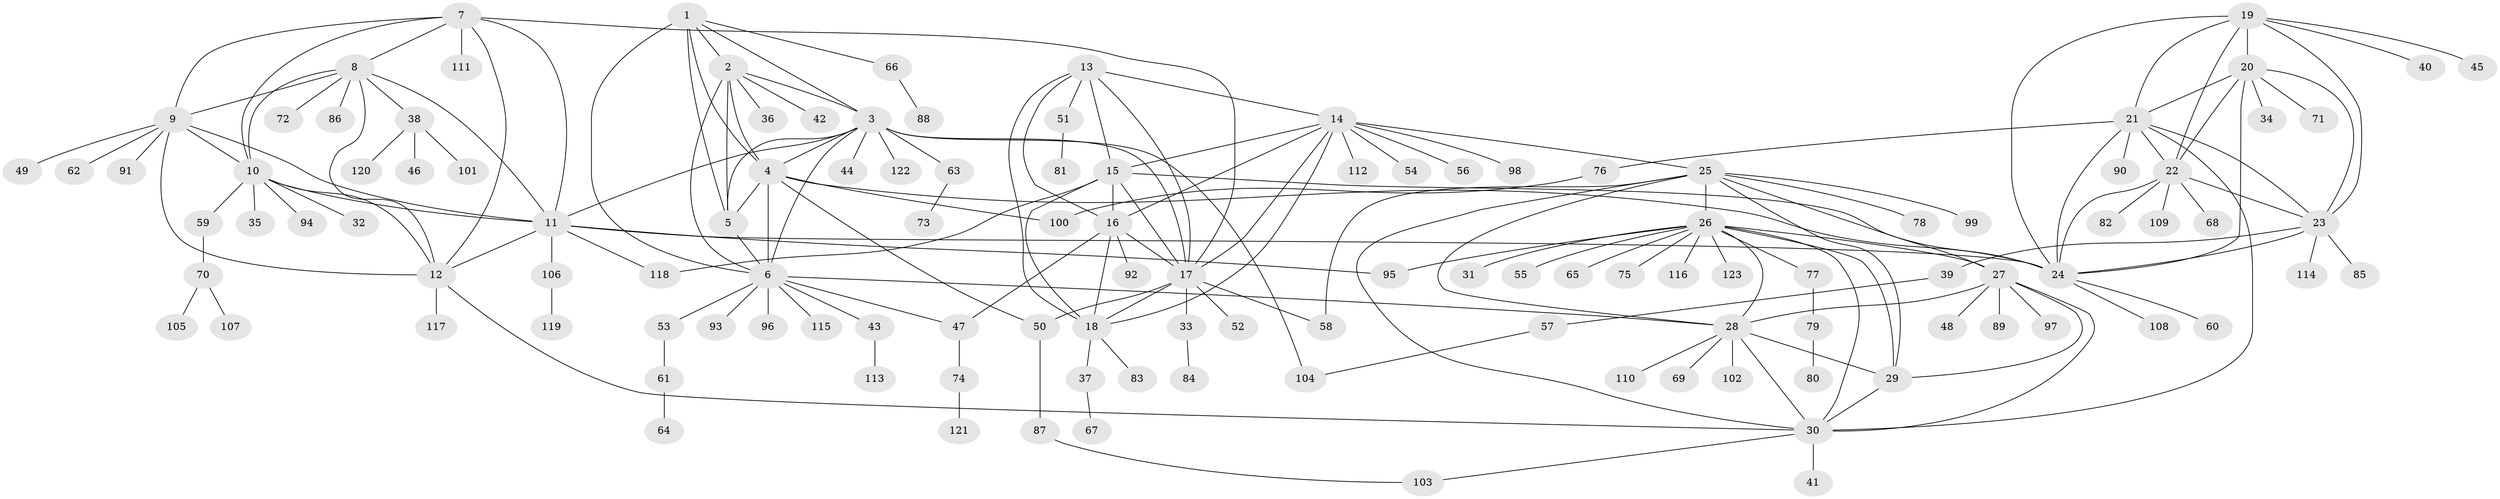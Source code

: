 // coarse degree distribution, {15: 0.01639344262295082, 4: 0.03278688524590164, 9: 0.03278688524590164, 3: 0.06557377049180328, 8: 0.04918032786885246, 6: 0.01639344262295082, 7: 0.01639344262295082, 5: 0.03278688524590164, 10: 0.01639344262295082, 12: 0.01639344262295082, 1: 0.6229508196721312, 2: 0.08196721311475409}
// Generated by graph-tools (version 1.1) at 2025/19/03/04/25 18:19:31]
// undirected, 123 vertices, 186 edges
graph export_dot {
graph [start="1"]
  node [color=gray90,style=filled];
  1;
  2;
  3;
  4;
  5;
  6;
  7;
  8;
  9;
  10;
  11;
  12;
  13;
  14;
  15;
  16;
  17;
  18;
  19;
  20;
  21;
  22;
  23;
  24;
  25;
  26;
  27;
  28;
  29;
  30;
  31;
  32;
  33;
  34;
  35;
  36;
  37;
  38;
  39;
  40;
  41;
  42;
  43;
  44;
  45;
  46;
  47;
  48;
  49;
  50;
  51;
  52;
  53;
  54;
  55;
  56;
  57;
  58;
  59;
  60;
  61;
  62;
  63;
  64;
  65;
  66;
  67;
  68;
  69;
  70;
  71;
  72;
  73;
  74;
  75;
  76;
  77;
  78;
  79;
  80;
  81;
  82;
  83;
  84;
  85;
  86;
  87;
  88;
  89;
  90;
  91;
  92;
  93;
  94;
  95;
  96;
  97;
  98;
  99;
  100;
  101;
  102;
  103;
  104;
  105;
  106;
  107;
  108;
  109;
  110;
  111;
  112;
  113;
  114;
  115;
  116;
  117;
  118;
  119;
  120;
  121;
  122;
  123;
  1 -- 2;
  1 -- 3;
  1 -- 4;
  1 -- 5;
  1 -- 6;
  1 -- 66;
  2 -- 3;
  2 -- 4;
  2 -- 5;
  2 -- 6;
  2 -- 36;
  2 -- 42;
  3 -- 4;
  3 -- 5;
  3 -- 6;
  3 -- 11;
  3 -- 17;
  3 -- 44;
  3 -- 63;
  3 -- 104;
  3 -- 122;
  4 -- 5;
  4 -- 6;
  4 -- 24;
  4 -- 50;
  4 -- 100;
  5 -- 6;
  6 -- 28;
  6 -- 43;
  6 -- 47;
  6 -- 53;
  6 -- 93;
  6 -- 96;
  6 -- 115;
  7 -- 8;
  7 -- 9;
  7 -- 10;
  7 -- 11;
  7 -- 12;
  7 -- 17;
  7 -- 111;
  8 -- 9;
  8 -- 10;
  8 -- 11;
  8 -- 12;
  8 -- 38;
  8 -- 72;
  8 -- 86;
  9 -- 10;
  9 -- 11;
  9 -- 12;
  9 -- 49;
  9 -- 62;
  9 -- 91;
  10 -- 11;
  10 -- 12;
  10 -- 32;
  10 -- 35;
  10 -- 59;
  10 -- 94;
  11 -- 12;
  11 -- 24;
  11 -- 95;
  11 -- 106;
  11 -- 118;
  12 -- 30;
  12 -- 117;
  13 -- 14;
  13 -- 15;
  13 -- 16;
  13 -- 17;
  13 -- 18;
  13 -- 51;
  14 -- 15;
  14 -- 16;
  14 -- 17;
  14 -- 18;
  14 -- 25;
  14 -- 54;
  14 -- 56;
  14 -- 98;
  14 -- 112;
  15 -- 16;
  15 -- 17;
  15 -- 18;
  15 -- 24;
  15 -- 118;
  16 -- 17;
  16 -- 18;
  16 -- 47;
  16 -- 92;
  17 -- 18;
  17 -- 33;
  17 -- 50;
  17 -- 52;
  17 -- 58;
  18 -- 37;
  18 -- 83;
  19 -- 20;
  19 -- 21;
  19 -- 22;
  19 -- 23;
  19 -- 24;
  19 -- 40;
  19 -- 45;
  20 -- 21;
  20 -- 22;
  20 -- 23;
  20 -- 24;
  20 -- 34;
  20 -- 71;
  21 -- 22;
  21 -- 23;
  21 -- 24;
  21 -- 30;
  21 -- 76;
  21 -- 90;
  22 -- 23;
  22 -- 24;
  22 -- 68;
  22 -- 82;
  22 -- 109;
  23 -- 24;
  23 -- 39;
  23 -- 85;
  23 -- 114;
  24 -- 60;
  24 -- 108;
  25 -- 26;
  25 -- 27;
  25 -- 28;
  25 -- 29;
  25 -- 30;
  25 -- 58;
  25 -- 78;
  25 -- 99;
  26 -- 27;
  26 -- 28;
  26 -- 29;
  26 -- 30;
  26 -- 31;
  26 -- 55;
  26 -- 65;
  26 -- 75;
  26 -- 77;
  26 -- 95;
  26 -- 116;
  26 -- 123;
  27 -- 28;
  27 -- 29;
  27 -- 30;
  27 -- 48;
  27 -- 89;
  27 -- 97;
  28 -- 29;
  28 -- 30;
  28 -- 69;
  28 -- 102;
  28 -- 110;
  29 -- 30;
  30 -- 41;
  30 -- 103;
  33 -- 84;
  37 -- 67;
  38 -- 46;
  38 -- 101;
  38 -- 120;
  39 -- 57;
  43 -- 113;
  47 -- 74;
  50 -- 87;
  51 -- 81;
  53 -- 61;
  57 -- 104;
  59 -- 70;
  61 -- 64;
  63 -- 73;
  66 -- 88;
  70 -- 105;
  70 -- 107;
  74 -- 121;
  76 -- 100;
  77 -- 79;
  79 -- 80;
  87 -- 103;
  106 -- 119;
}
